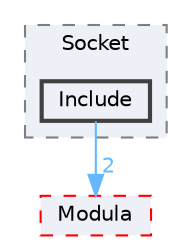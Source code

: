 digraph "Core/Client/Comm/Socket/Include"
{
 // LATEX_PDF_SIZE
  bgcolor="transparent";
  edge [fontname=Helvetica,fontsize=10,labelfontname=Helvetica,labelfontsize=10];
  node [fontname=Helvetica,fontsize=10,shape=box,height=0.2,width=0.4];
  compound=true
  subgraph clusterdir_dd9bc7f6cf516b979e1b369491972207 {
    graph [ bgcolor="#edf0f7", pencolor="grey50", label="Socket", fontname=Helvetica,fontsize=10 style="filled,dashed", URL="dir_dd9bc7f6cf516b979e1b369491972207.html",tooltip=""]
  dir_4563f90a78aff6ea2170a99162379b61 [label="Include", fillcolor="#edf0f7", color="grey25", style="filled,bold", URL="dir_4563f90a78aff6ea2170a99162379b61.html",tooltip=""];
  }
  dir_15e8fef3d22952eb032ac9e7b2e45a37 [label="Modula", fillcolor="#edf0f7", color="red", style="filled,dashed", URL="dir_15e8fef3d22952eb032ac9e7b2e45a37.html",tooltip=""];
  dir_4563f90a78aff6ea2170a99162379b61->dir_15e8fef3d22952eb032ac9e7b2e45a37 [headlabel="2", labeldistance=1.5 headhref="dir_000013_000022.html" href="dir_000013_000022.html" color="steelblue1" fontcolor="steelblue1"];
}
